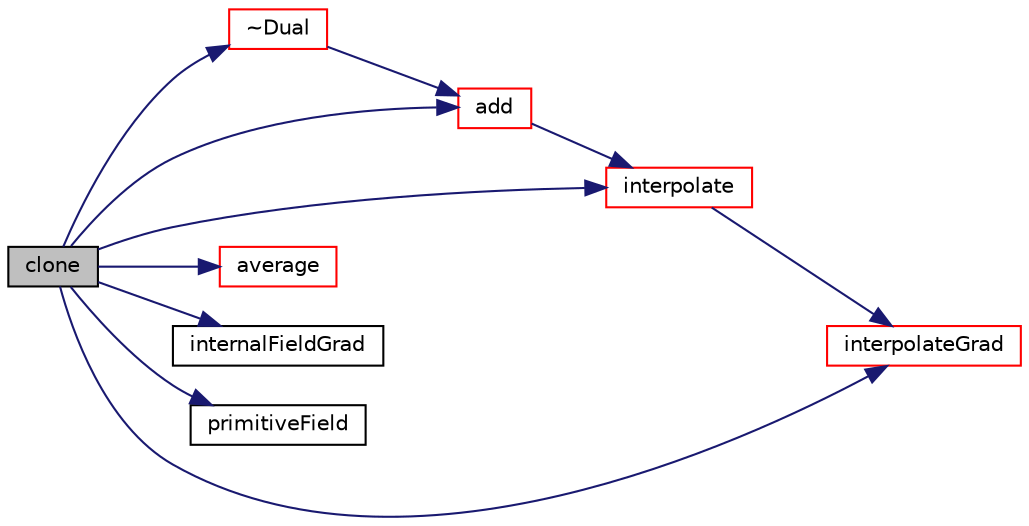 digraph "clone"
{
  bgcolor="transparent";
  edge [fontname="Helvetica",fontsize="10",labelfontname="Helvetica",labelfontsize="10"];
  node [fontname="Helvetica",fontsize="10",shape=record];
  rankdir="LR";
  Node1 [label="clone",height=0.2,width=0.4,color="black", fillcolor="grey75", style="filled", fontcolor="black"];
  Node1 -> Node2 [color="midnightblue",fontsize="10",style="solid",fontname="Helvetica"];
  Node2 [label="add",height=0.2,width=0.4,color="red",URL="$a00593.html#aacdd5b987030e398238c732fea3a0117",tooltip="Member Functions. "];
  Node2 -> Node3 [color="midnightblue",fontsize="10",style="solid",fontname="Helvetica"];
  Node3 [label="interpolate",height=0.2,width=0.4,color="red",URL="$a00593.html#ac107254a19d8d108ef606097ede77638",tooltip="Interpolate. "];
  Node3 -> Node4 [color="midnightblue",fontsize="10",style="solid",fontname="Helvetica"];
  Node4 [label="interpolateGrad",height=0.2,width=0.4,color="red",URL="$a00593.html#a9d9aa15ed0b12285c274356a972fb8d8",tooltip="Interpolate gradient. "];
  Node1 -> Node5 [color="midnightblue",fontsize="10",style="solid",fontname="Helvetica"];
  Node5 [label="average",height=0.2,width=0.4,color="red",URL="$a00593.html#adcc1a888cd92655a25f4d7838e3a3ec1",tooltip="Calculate the average. "];
  Node1 -> Node6 [color="midnightblue",fontsize="10",style="solid",fontname="Helvetica"];
  Node6 [label="internalFieldGrad",height=0.2,width=0.4,color="black",URL="$a00593.html#a96afc06177978f6dc52bbe0b693abfe2",tooltip="Return an internal field of the gradient. "];
  Node1 -> Node3 [color="midnightblue",fontsize="10",style="solid",fontname="Helvetica"];
  Node1 -> Node4 [color="midnightblue",fontsize="10",style="solid",fontname="Helvetica"];
  Node1 -> Node7 [color="midnightblue",fontsize="10",style="solid",fontname="Helvetica"];
  Node7 [label="primitiveField",height=0.2,width=0.4,color="black",URL="$a00593.html#ae3b9299124b4fd9239c8568cface2803",tooltip="Return an internal field of the average. "];
  Node1 -> Node8 [color="midnightblue",fontsize="10",style="solid",fontname="Helvetica"];
  Node8 [label="~Dual",height=0.2,width=0.4,color="red",URL="$a00593.html#a5c08eca007ade69ea650619db86d50b6",tooltip="Destructor. "];
  Node8 -> Node2 [color="midnightblue",fontsize="10",style="solid",fontname="Helvetica"];
}

